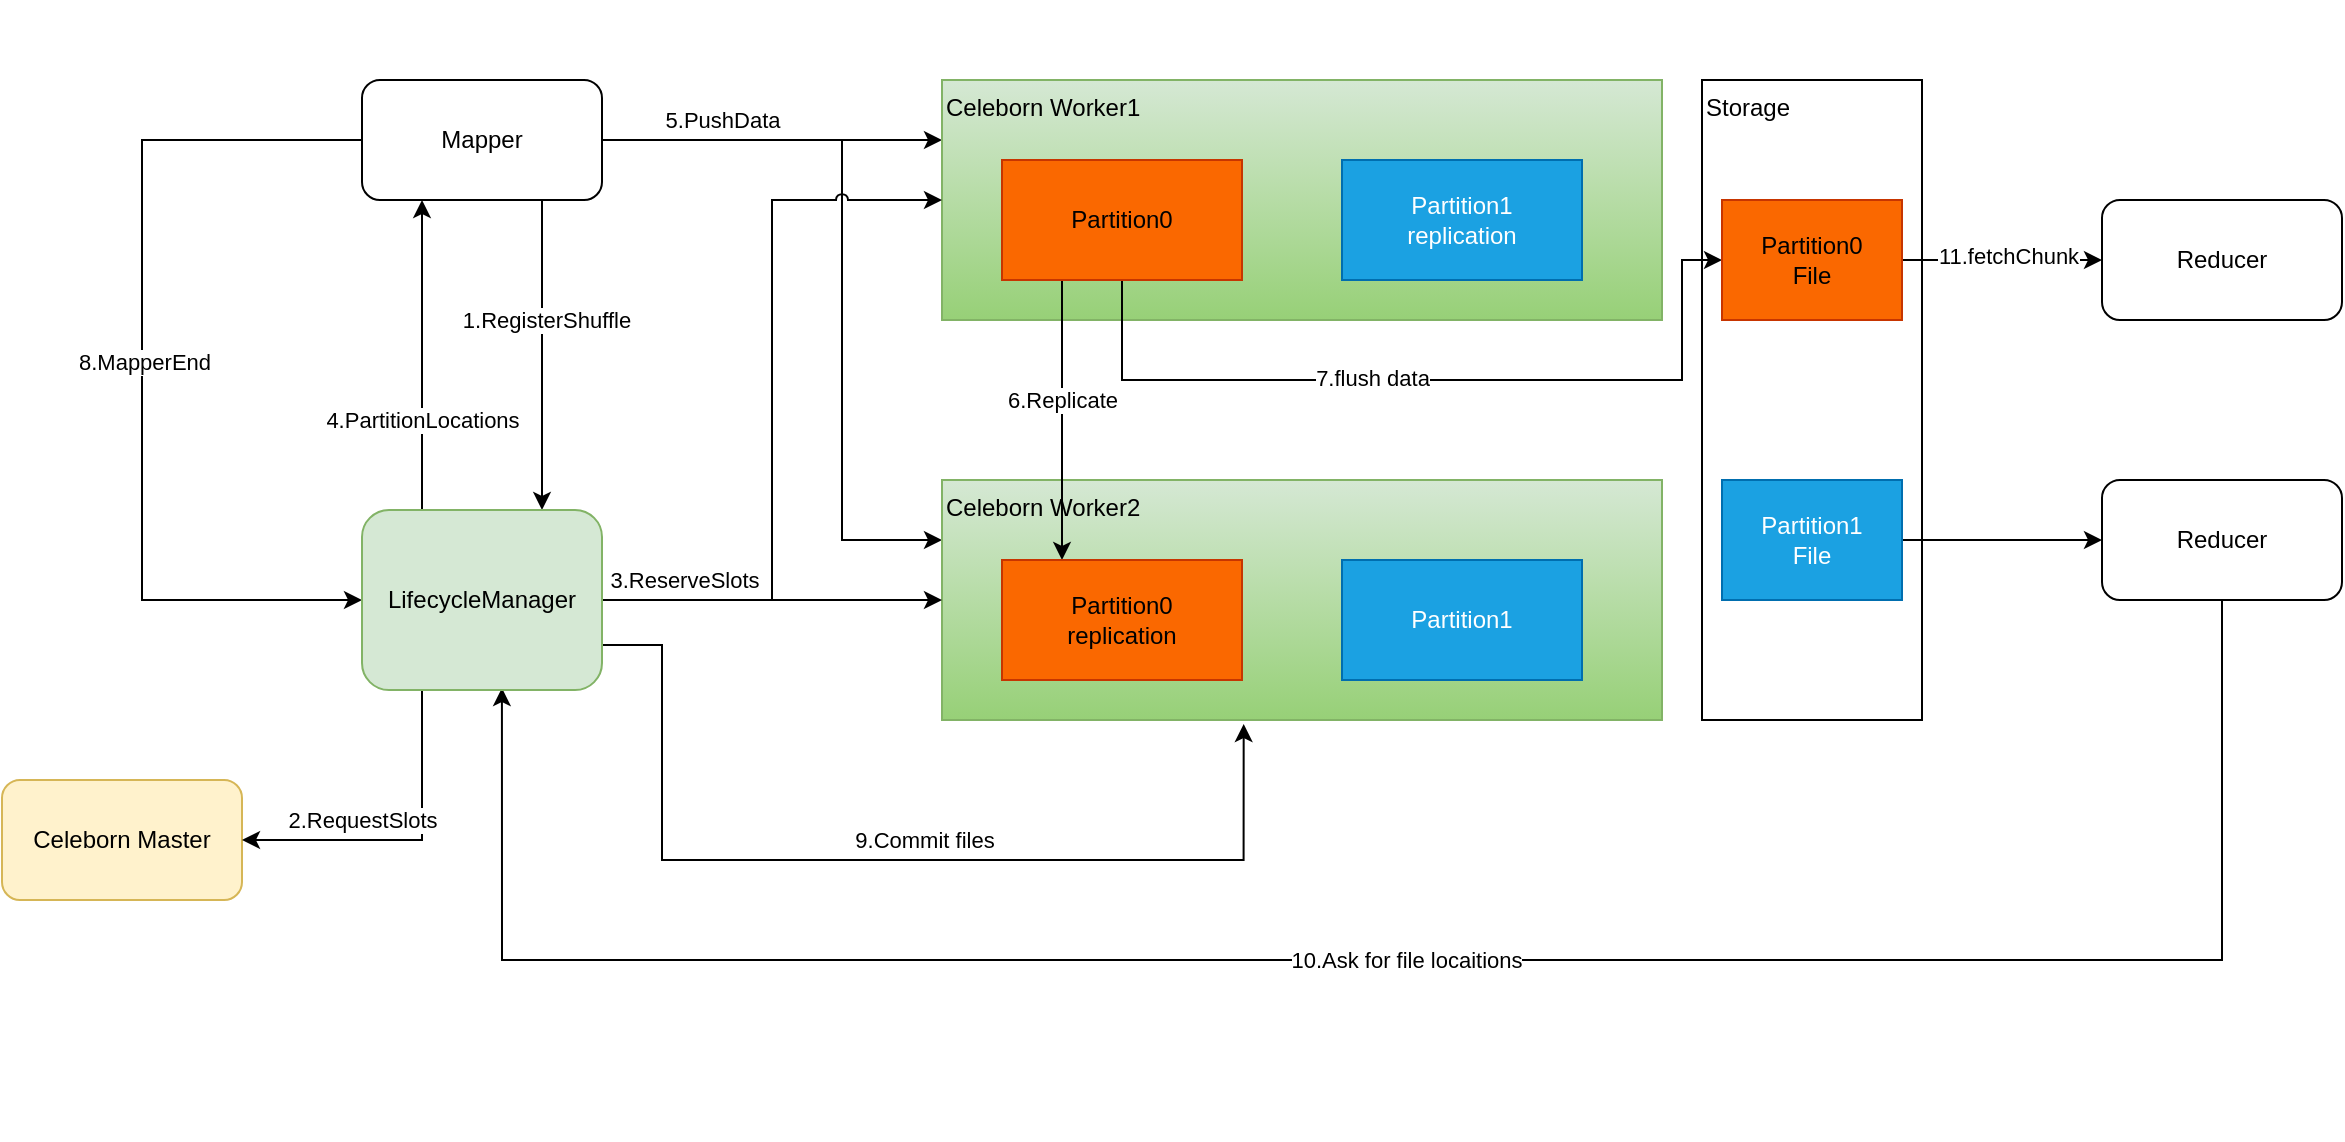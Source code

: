 <mxfile version="20.0.1" type="device"><diagram id="xOzwDYJeCoK_-xXMeRwq" name="第 1 页"><mxGraphModel dx="1298" dy="1604" grid="1" gridSize="10" guides="1" tooltips="1" connect="1" arrows="1" fold="1" page="1" pageScale="1" pageWidth="1169" pageHeight="827" math="0" shadow="0"><root><mxCell id="0"/><mxCell id="1" parent="0"/><mxCell id="kXpcpht4-iJUiNaJq2R0-35" style="edgeStyle=orthogonalEdgeStyle;rounded=0;orthogonalLoop=1;jettySize=auto;html=1;entryX=0.25;entryY=1;entryDx=0;entryDy=0;exitX=0.25;exitY=0;exitDx=0;exitDy=0;" parent="1" source="kXpcpht4-iJUiNaJq2R0-13" target="kXpcpht4-iJUiNaJq2R0-2" edge="1"><mxGeometry relative="1" as="geometry"><Array as="points"><mxPoint x="240" y="140"/><mxPoint x="240" y="140"/></Array></mxGeometry></mxCell><mxCell id="kXpcpht4-iJUiNaJq2R0-36" value="4.PartitionLocations" style="edgeLabel;html=1;align=center;verticalAlign=middle;resizable=0;points=[];" parent="kXpcpht4-iJUiNaJq2R0-35" vertex="1" connectable="0"><mxGeometry x="0.339" y="-4" relative="1" as="geometry"><mxPoint x="-4" y="59" as="offset"/></mxGeometry></mxCell><mxCell id="kXpcpht4-iJUiNaJq2R0-1" value="Celeborn Master" style="rounded=1;whiteSpace=wrap;html=1;fillColor=#fff2cc;strokeColor=#d6b656;" parent="1" vertex="1"><mxGeometry x="30" y="340" width="120" height="60" as="geometry"/></mxCell><mxCell id="kXpcpht4-iJUiNaJq2R0-31" style="edgeStyle=orthogonalEdgeStyle;rounded=0;orthogonalLoop=1;jettySize=auto;html=1;exitX=0.75;exitY=1;exitDx=0;exitDy=0;entryX=0.75;entryY=0;entryDx=0;entryDy=0;" parent="1" source="kXpcpht4-iJUiNaJq2R0-2" target="kXpcpht4-iJUiNaJq2R0-13" edge="1"><mxGeometry relative="1" as="geometry"><mxPoint x="350" y="80" as="sourcePoint"/><Array as="points"><mxPoint x="300" y="150"/><mxPoint x="300" y="150"/></Array></mxGeometry></mxCell><mxCell id="kXpcpht4-iJUiNaJq2R0-32" value="1.RegisterShuffle" style="edgeLabel;html=1;align=center;verticalAlign=middle;resizable=0;points=[];" parent="kXpcpht4-iJUiNaJq2R0-31" vertex="1" connectable="0"><mxGeometry x="-0.267" y="2" relative="1" as="geometry"><mxPoint y="3" as="offset"/></mxGeometry></mxCell><mxCell id="kXpcpht4-iJUiNaJq2R0-41" style="edgeStyle=orthogonalEdgeStyle;rounded=0;orthogonalLoop=1;jettySize=auto;html=1;entryX=0;entryY=0.25;entryDx=0;entryDy=0;" parent="1" source="kXpcpht4-iJUiNaJq2R0-2" target="kXpcpht4-iJUiNaJq2R0-7" edge="1"><mxGeometry relative="1" as="geometry"/></mxCell><mxCell id="kXpcpht4-iJUiNaJq2R0-42" value="5.PushData" style="edgeLabel;html=1;align=center;verticalAlign=middle;resizable=0;points=[];" parent="kXpcpht4-iJUiNaJq2R0-41" vertex="1" connectable="0"><mxGeometry x="-0.3" relative="1" as="geometry"><mxPoint y="-10" as="offset"/></mxGeometry></mxCell><mxCell id="kXpcpht4-iJUiNaJq2R0-43" style="edgeStyle=orthogonalEdgeStyle;rounded=0;orthogonalLoop=1;jettySize=auto;html=1;entryX=0;entryY=0.25;entryDx=0;entryDy=0;jumpStyle=arc;" parent="1" source="kXpcpht4-iJUiNaJq2R0-2" target="kXpcpht4-iJUiNaJq2R0-9" edge="1"><mxGeometry relative="1" as="geometry"><Array as="points"><mxPoint x="450" y="20"/><mxPoint x="450" y="220"/></Array></mxGeometry></mxCell><mxCell id="kXpcpht4-iJUiNaJq2R0-51" style="edgeStyle=orthogonalEdgeStyle;rounded=0;jumpStyle=arc;orthogonalLoop=1;jettySize=auto;html=1;entryX=0;entryY=0.5;entryDx=0;entryDy=0;" parent="1" source="kXpcpht4-iJUiNaJq2R0-2" target="kXpcpht4-iJUiNaJq2R0-13" edge="1"><mxGeometry relative="1" as="geometry"><mxPoint x="150" y="250" as="targetPoint"/><Array as="points"><mxPoint x="100" y="20"/><mxPoint x="100" y="250"/></Array></mxGeometry></mxCell><mxCell id="kXpcpht4-iJUiNaJq2R0-52" value="8.MapperEnd" style="edgeLabel;html=1;align=center;verticalAlign=middle;resizable=0;points=[];" parent="kXpcpht4-iJUiNaJq2R0-51" vertex="1" connectable="0"><mxGeometry x="-0.02" y="1" relative="1" as="geometry"><mxPoint as="offset"/></mxGeometry></mxCell><mxCell id="kXpcpht4-iJUiNaJq2R0-2" value="Mapper" style="rounded=1;whiteSpace=wrap;html=1;" parent="1" vertex="1"><mxGeometry x="210" y="-10" width="120" height="60" as="geometry"/></mxCell><mxCell id="kXpcpht4-iJUiNaJq2R0-7" value="Celeborn Worker1" style="rounded=0;whiteSpace=wrap;html=1;gradientColor=#97d077;fillColor=#d5e8d4;strokeColor=#82b366;align=left;verticalAlign=top;" parent="1" vertex="1"><mxGeometry x="500" y="-10" width="360" height="120" as="geometry"/></mxCell><mxCell id="kXpcpht4-iJUiNaJq2R0-9" value="Celeborn Worker2" style="rounded=0;whiteSpace=wrap;html=1;gradientColor=#97d077;fillColor=#d5e8d4;strokeColor=#82b366;align=left;verticalAlign=top;" parent="1" vertex="1"><mxGeometry x="500" y="190" width="360" height="120" as="geometry"/></mxCell><mxCell id="kXpcpht4-iJUiNaJq2R0-10" value="Storage" style="rounded=0;whiteSpace=wrap;html=1;align=left;verticalAlign=top;" parent="1" vertex="1"><mxGeometry x="880" y="-10" width="110" height="320" as="geometry"/></mxCell><mxCell id="kXpcpht4-iJUiNaJq2R0-11" value="Reducer" style="rounded=1;whiteSpace=wrap;html=1;" parent="1" vertex="1"><mxGeometry x="1080" y="50" width="120" height="60" as="geometry"/></mxCell><mxCell id="5Jdz0kKouwILTZeXI3Ne-1" value="10.Ask for file locaitions" style="edgeStyle=orthogonalEdgeStyle;rounded=0;orthogonalLoop=1;jettySize=auto;html=1;exitX=0.5;exitY=1;exitDx=0;exitDy=0;entryX=0.583;entryY=0.989;entryDx=0;entryDy=0;entryPerimeter=0;" parent="1" source="kXpcpht4-iJUiNaJq2R0-12" target="kXpcpht4-iJUiNaJq2R0-13" edge="1"><mxGeometry relative="1" as="geometry"><Array as="points"><mxPoint x="1140" y="430"/><mxPoint x="280" y="430"/></Array></mxGeometry></mxCell><mxCell id="kXpcpht4-iJUiNaJq2R0-12" value="Reducer" style="rounded=1;whiteSpace=wrap;html=1;" parent="1" vertex="1"><mxGeometry x="1080" y="190" width="120" height="60" as="geometry"/></mxCell><mxCell id="kXpcpht4-iJUiNaJq2R0-33" style="edgeStyle=orthogonalEdgeStyle;rounded=0;orthogonalLoop=1;jettySize=auto;html=1;entryX=1;entryY=0.5;entryDx=0;entryDy=0;exitX=0.25;exitY=1;exitDx=0;exitDy=0;" parent="1" source="kXpcpht4-iJUiNaJq2R0-13" target="kXpcpht4-iJUiNaJq2R0-1" edge="1"><mxGeometry relative="1" as="geometry"><mxPoint x="120" y="290" as="sourcePoint"/><Array as="points"><mxPoint x="240" y="370"/></Array></mxGeometry></mxCell><mxCell id="kXpcpht4-iJUiNaJq2R0-34" value="2.RequestSlots" style="edgeLabel;html=1;align=center;verticalAlign=middle;resizable=0;points=[];" parent="kXpcpht4-iJUiNaJq2R0-33" vertex="1" connectable="0"><mxGeometry x="0.046" y="-1" relative="1" as="geometry"><mxPoint x="-19" y="-9" as="offset"/></mxGeometry></mxCell><mxCell id="kXpcpht4-iJUiNaJq2R0-37" style="edgeStyle=orthogonalEdgeStyle;rounded=0;orthogonalLoop=1;jettySize=auto;html=1;entryX=0;entryY=0.5;entryDx=0;entryDy=0;" parent="1" source="kXpcpht4-iJUiNaJq2R0-13" target="kXpcpht4-iJUiNaJq2R0-9" edge="1"><mxGeometry relative="1" as="geometry"><Array as="points"><mxPoint x="420" y="250"/><mxPoint x="420" y="250"/></Array></mxGeometry></mxCell><mxCell id="kXpcpht4-iJUiNaJq2R0-38" style="edgeStyle=orthogonalEdgeStyle;rounded=0;orthogonalLoop=1;jettySize=auto;html=1;entryX=0;entryY=0.5;entryDx=0;entryDy=0;jumpStyle=arc;" parent="1" source="kXpcpht4-iJUiNaJq2R0-13" target="kXpcpht4-iJUiNaJq2R0-7" edge="1"><mxGeometry relative="1" as="geometry"/></mxCell><mxCell id="kXpcpht4-iJUiNaJq2R0-40" value="3.ReserveSlots" style="edgeLabel;html=1;align=center;verticalAlign=middle;resizable=0;points=[];" parent="kXpcpht4-iJUiNaJq2R0-38" vertex="1" connectable="0"><mxGeometry x="-0.711" y="1" relative="1" as="geometry"><mxPoint x="-13" y="-9" as="offset"/></mxGeometry></mxCell><mxCell id="kXpcpht4-iJUiNaJq2R0-50" style="edgeStyle=orthogonalEdgeStyle;rounded=0;jumpStyle=arc;orthogonalLoop=1;jettySize=auto;html=1;exitX=1;exitY=0.75;exitDx=0;exitDy=0;entryX=0.419;entryY=1.017;entryDx=0;entryDy=0;entryPerimeter=0;" parent="1" source="kXpcpht4-iJUiNaJq2R0-13" target="kXpcpht4-iJUiNaJq2R0-9" edge="1"><mxGeometry relative="1" as="geometry"><mxPoint x="651" y="340" as="targetPoint"/><Array as="points"><mxPoint x="360" y="273"/><mxPoint x="360" y="380"/><mxPoint x="651" y="380"/></Array></mxGeometry></mxCell><mxCell id="kXpcpht4-iJUiNaJq2R0-54" value="9.Commit files" style="edgeLabel;html=1;align=center;verticalAlign=middle;resizable=0;points=[];" parent="kXpcpht4-iJUiNaJq2R0-50" vertex="1" connectable="0"><mxGeometry x="-0.315" relative="1" as="geometry"><mxPoint x="98" y="-10" as="offset"/></mxGeometry></mxCell><mxCell id="kXpcpht4-iJUiNaJq2R0-13" value="LifecycleManager" style="rounded=1;whiteSpace=wrap;html=1;fillColor=#d5e8d4;strokeColor=#82b366;" parent="1" vertex="1"><mxGeometry x="210" y="205" width="120" height="90" as="geometry"/></mxCell><mxCell id="kXpcpht4-iJUiNaJq2R0-22" style="rounded=0;orthogonalLoop=1;jettySize=auto;html=1;exitX=0.25;exitY=1;exitDx=0;exitDy=0;entryX=0.25;entryY=0;entryDx=0;entryDy=0;" parent="1" source="kXpcpht4-iJUiNaJq2R0-14" target="kXpcpht4-iJUiNaJq2R0-15" edge="1"><mxGeometry relative="1" as="geometry"/></mxCell><mxCell id="kXpcpht4-iJUiNaJq2R0-44" value="6.Replicate" style="edgeLabel;html=1;align=center;verticalAlign=middle;resizable=0;points=[];" parent="kXpcpht4-iJUiNaJq2R0-22" vertex="1" connectable="0"><mxGeometry x="-0.157" y="2" relative="1" as="geometry"><mxPoint x="-2" y="1" as="offset"/></mxGeometry></mxCell><mxCell id="kXpcpht4-iJUiNaJq2R0-24" style="edgeStyle=orthogonalEdgeStyle;rounded=0;orthogonalLoop=1;jettySize=auto;html=1;entryX=0;entryY=0.5;entryDx=0;entryDy=0;jumpStyle=arc;" parent="1" source="kXpcpht4-iJUiNaJq2R0-14" target="kXpcpht4-iJUiNaJq2R0-18" edge="1"><mxGeometry relative="1" as="geometry"><Array as="points"><mxPoint x="590" y="140"/><mxPoint x="870" y="140"/><mxPoint x="870" y="80"/></Array></mxGeometry></mxCell><mxCell id="kXpcpht4-iJUiNaJq2R0-49" value="7.flush data" style="edgeLabel;html=1;align=center;verticalAlign=middle;resizable=0;points=[];" parent="kXpcpht4-iJUiNaJq2R0-24" vertex="1" connectable="0"><mxGeometry x="-0.149" y="1" relative="1" as="geometry"><mxPoint as="offset"/></mxGeometry></mxCell><mxCell id="kXpcpht4-iJUiNaJq2R0-14" value="Partition0" style="rounded=0;whiteSpace=wrap;html=1;align=center;verticalAlign=middle;fillColor=#fa6800;strokeColor=#C73500;fontColor=#000000;" parent="1" vertex="1"><mxGeometry x="530" y="30" width="120" height="60" as="geometry"/></mxCell><mxCell id="kXpcpht4-iJUiNaJq2R0-15" value="Partition0&lt;br&gt;replication" style="rounded=0;whiteSpace=wrap;html=1;align=center;verticalAlign=middle;fillColor=#fa6800;strokeColor=#C73500;fontColor=#000000;" parent="1" vertex="1"><mxGeometry x="530" y="230" width="120" height="60" as="geometry"/></mxCell><mxCell id="kXpcpht4-iJUiNaJq2R0-16" value="Partition1&lt;br&gt;replication" style="rounded=0;whiteSpace=wrap;html=1;align=center;verticalAlign=middle;fillColor=#1ba1e2;strokeColor=#006EAF;fontColor=#ffffff;" parent="1" vertex="1"><mxGeometry x="700" y="30" width="120" height="60" as="geometry"/></mxCell><mxCell id="kXpcpht4-iJUiNaJq2R0-17" value="Partition1" style="rounded=0;whiteSpace=wrap;html=1;align=center;verticalAlign=middle;fillColor=#1ba1e2;strokeColor=#006EAF;fontColor=#ffffff;" parent="1" vertex="1"><mxGeometry x="700" y="230" width="120" height="60" as="geometry"/></mxCell><mxCell id="kXpcpht4-iJUiNaJq2R0-21" style="edgeStyle=orthogonalEdgeStyle;curved=1;rounded=0;orthogonalLoop=1;jettySize=auto;html=1;entryX=0;entryY=0.5;entryDx=0;entryDy=0;" parent="1" source="kXpcpht4-iJUiNaJq2R0-18" target="kXpcpht4-iJUiNaJq2R0-11" edge="1"><mxGeometry relative="1" as="geometry"/></mxCell><mxCell id="kXpcpht4-iJUiNaJq2R0-53" value="11.fetchChunk" style="edgeLabel;html=1;align=center;verticalAlign=middle;resizable=0;points=[];" parent="kXpcpht4-iJUiNaJq2R0-21" vertex="1" connectable="0"><mxGeometry x="0.06" y="2" relative="1" as="geometry"><mxPoint as="offset"/></mxGeometry></mxCell><mxCell id="kXpcpht4-iJUiNaJq2R0-18" value="Partition0&lt;br&gt;File" style="rounded=0;whiteSpace=wrap;html=1;align=center;verticalAlign=middle;fillColor=#fa6800;strokeColor=#C73500;fontColor=#000000;" parent="1" vertex="1"><mxGeometry x="890" y="50" width="90" height="60" as="geometry"/></mxCell><mxCell id="kXpcpht4-iJUiNaJq2R0-20" style="edgeStyle=orthogonalEdgeStyle;curved=1;rounded=0;orthogonalLoop=1;jettySize=auto;html=1;" parent="1" source="kXpcpht4-iJUiNaJq2R0-19" target="kXpcpht4-iJUiNaJq2R0-12" edge="1"><mxGeometry relative="1" as="geometry"/></mxCell><mxCell id="kXpcpht4-iJUiNaJq2R0-19" value="Partition1&lt;br&gt;File" style="rounded=0;whiteSpace=wrap;html=1;align=center;verticalAlign=middle;fillColor=#1ba1e2;strokeColor=#006EAF;fontColor=#ffffff;" parent="1" vertex="1"><mxGeometry x="890" y="190" width="90" height="60" as="geometry"/></mxCell><mxCell id="nRKMELPChGWhdYoJueil-1" value="" style="rounded=1;whiteSpace=wrap;html=1;strokeColor=none;" parent="1" vertex="1"><mxGeometry x="40" y="-50" width="1160" height="10" as="geometry"/></mxCell><mxCell id="nRKMELPChGWhdYoJueil-2" value="" style="rounded=1;whiteSpace=wrap;html=1;strokeColor=none;" parent="1" vertex="1"><mxGeometry x="40" y="510" width="1160" height="10" as="geometry"/></mxCell></root></mxGraphModel></diagram></mxfile>